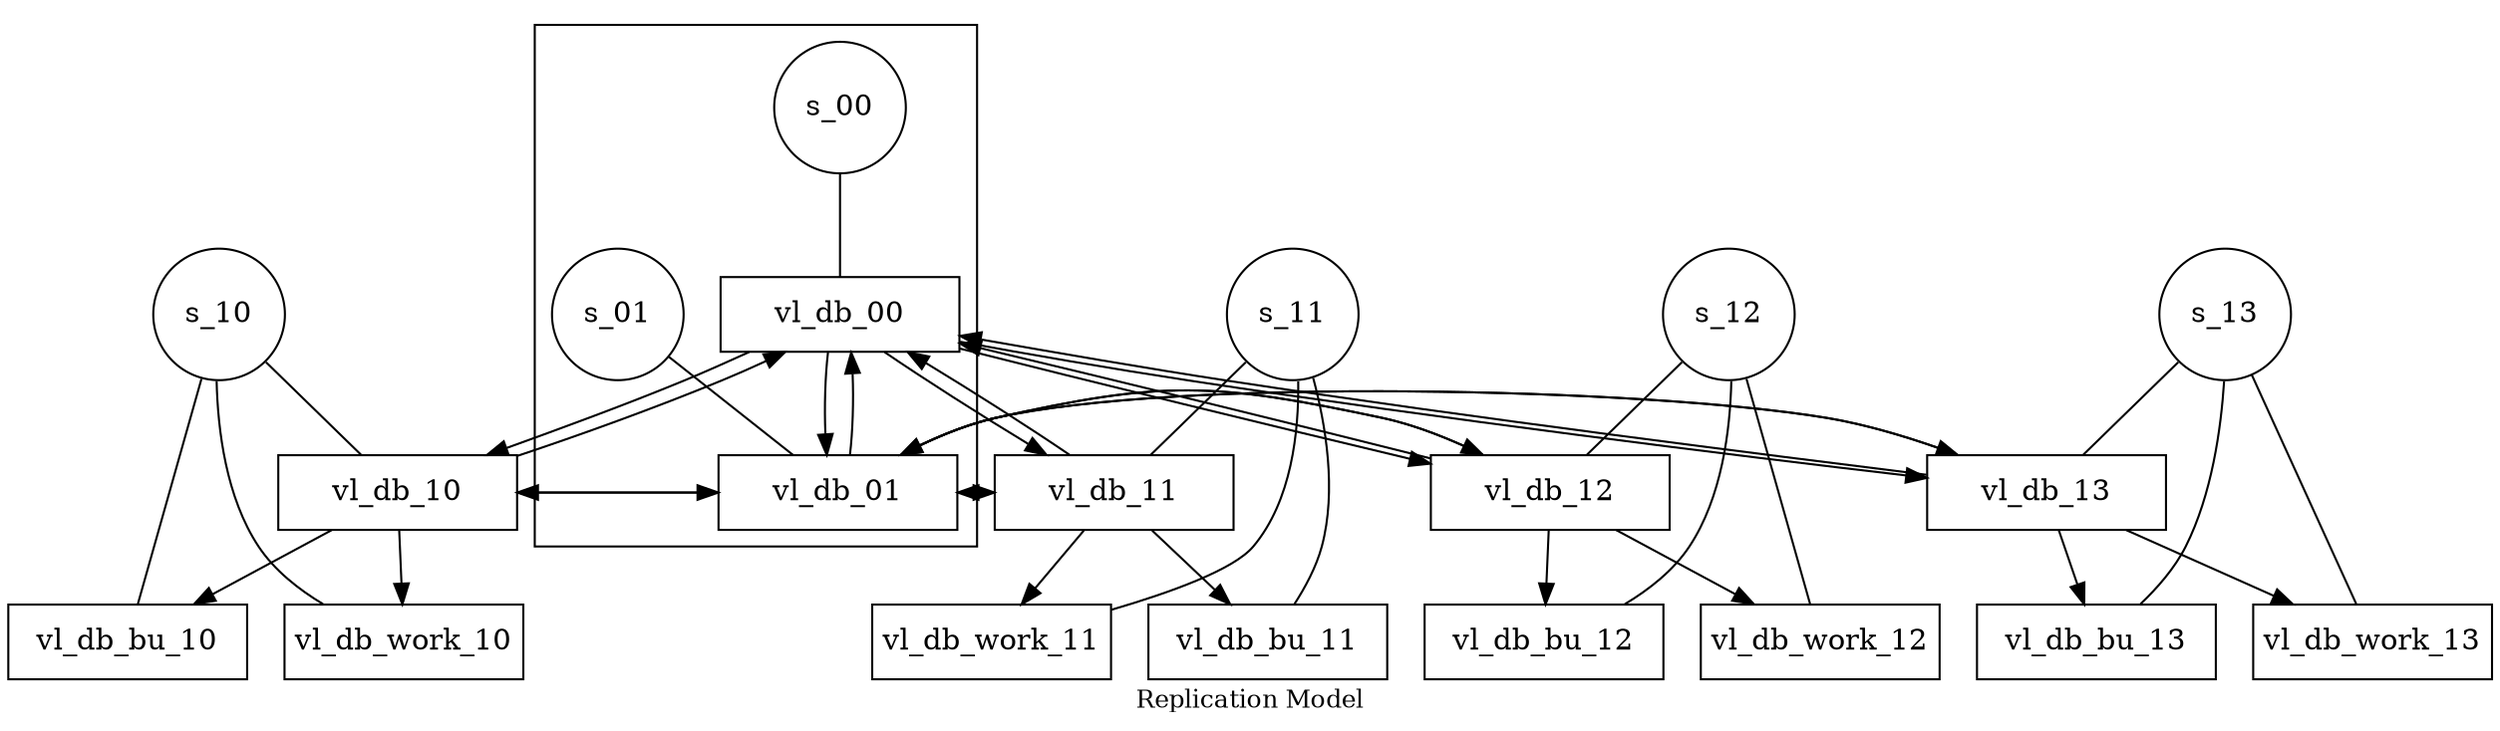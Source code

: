 digraph G {
splines=true;
	
subgraph cluster_0 {
	node [shape=circle];  s_00; s_01;
	node [shape=box, fixedsize=true, width=1.6]; vl_db_00; vl_db_01;
	
	s_00 -> vl_db_00 [dir=none,weight=1];
	s_01 -> vl_db_01 [dir=none,weight=1];

	vl_db_00 -> vl_db_01;
	vl_db_01 -> vl_db_00;
}

node [shape=circle];
s_10; s_11; s_12; s_13;
node [shape=box,fixedsize=true,width=1.6];
vl_db_work_10; vl_db_work_11; vl_db_work_12; vl_db_work_13;
vl_db_10; vl_db_11; vl_db_12; vl_db_13;
vl_db_bu_10; vl_db_bu_11; vl_db_bu_12; vl_db_bu_13;  

s_10 -> vl_db_10 [dir=none,weight=1];
s_11 -> vl_db_11 [dir=none,weight=1];
s_12 -> vl_db_12 [dir=none,weight=1];
s_13 -> vl_db_13 [dir=none,weight=1];


vl_db_00 -> vl_db_10[len = 2];
vl_db_01 -> vl_db_10[len = 2];
vl_db_00 -> vl_db_11[len = 2];
vl_db_01 -> vl_db_11[len = 2];
vl_db_00 -> vl_db_12[len = 2];
vl_db_01 -> vl_db_12[len = 2];
vl_db_00 -> vl_db_13[len = 2];
vl_db_01 -> vl_db_13[len = 2];




vl_db_10 -> vl_db_00;
vl_db_10 -> vl_db_01;

vl_db_11 -> vl_db_00;
vl_db_11 -> vl_db_01;

vl_db_12 -> vl_db_00;
vl_db_12 -> vl_db_01;

vl_db_13 -> vl_db_00;
vl_db_13 -> vl_db_01;

s_10 -> vl_db_work_10 [dir=none,weight=1];
s_11 -> vl_db_work_11 [dir=none,weight=1];
s_12 -> vl_db_work_12 [dir=none,weight=1];
s_13 -> vl_db_work_13 [dir=none,weight=1];

s_10 -> vl_db_bu_10 [dir=none,weight=1];
s_11 -> vl_db_bu_11 [dir=none,weight=1];
s_12 -> vl_db_bu_12 [dir=none,weight=1];
s_13 -> vl_db_bu_13 [dir=none,weight=1];


vl_db_10 -> vl_db_work_10;
vl_db_11 -> vl_db_work_11;
vl_db_12 -> vl_db_work_12;
vl_db_13 -> vl_db_work_13;

vl_db_10 -> vl_db_bu_10;
vl_db_11 -> vl_db_bu_11;
vl_db_12 -> vl_db_bu_12;
vl_db_13 -> vl_db_bu_13;

overlap=false
label="Replication Model"
fontsize=12;
}
